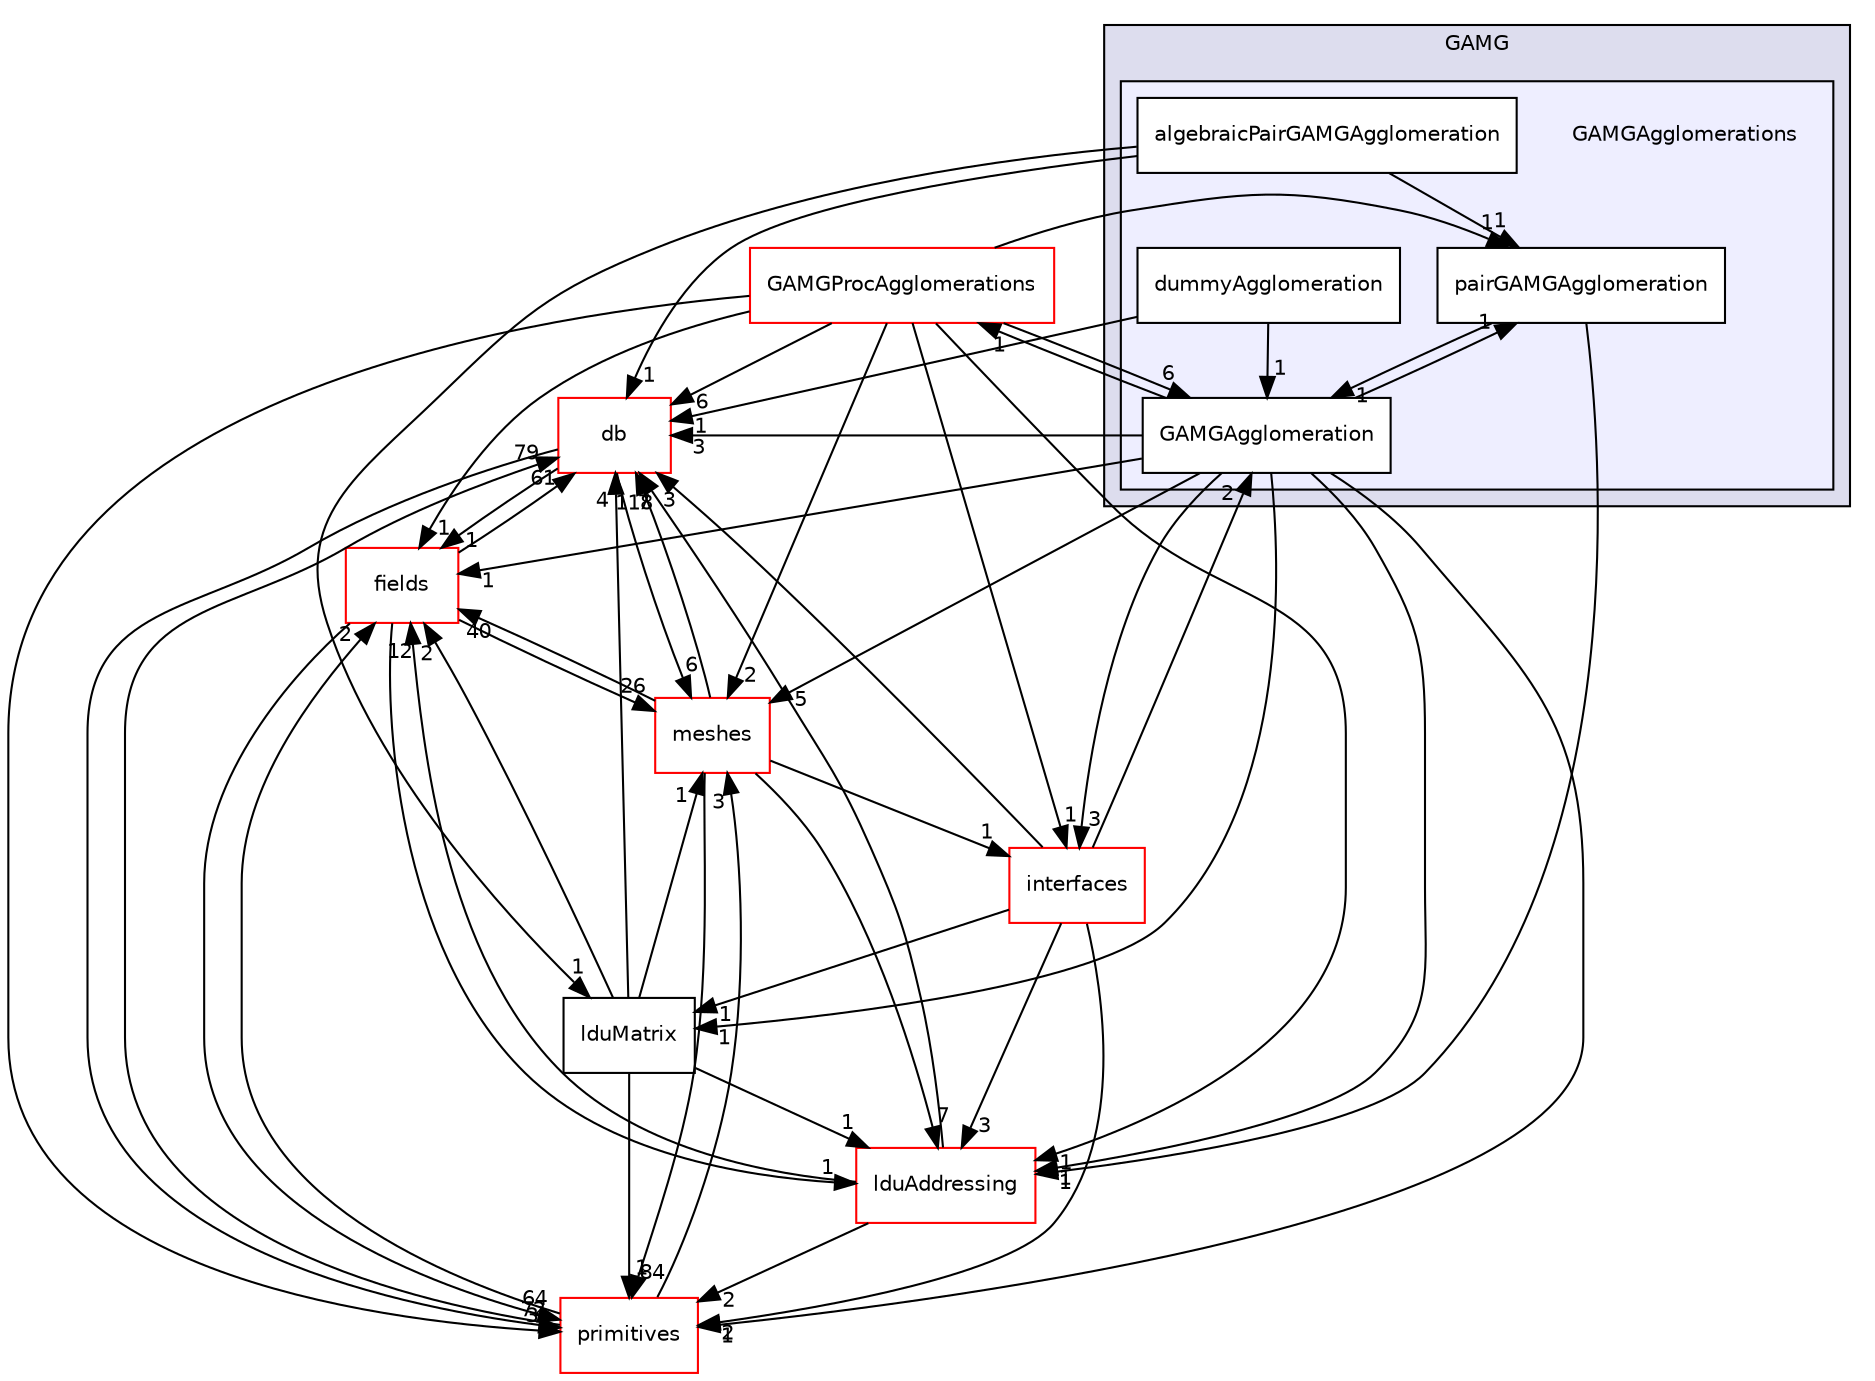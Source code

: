 digraph "src/OpenFOAM/matrices/lduMatrix/solvers/GAMG/GAMGAgglomerations" {
  bgcolor=transparent;
  compound=true
  node [ fontsize="10", fontname="Helvetica"];
  edge [ labelfontsize="10", labelfontname="Helvetica"];
  subgraph clusterdir_fd9be80e4ce10132ec26d36b30f21b7d {
    graph [ bgcolor="#ddddee", pencolor="black", label="GAMG" fontname="Helvetica", fontsize="10", URL="dir_fd9be80e4ce10132ec26d36b30f21b7d.html"]
  subgraph clusterdir_a924fc5b9b02d4bfaf9b6fb6bcc671ab {
    graph [ bgcolor="#eeeeff", pencolor="black", label="" URL="dir_a924fc5b9b02d4bfaf9b6fb6bcc671ab.html"];
    dir_a924fc5b9b02d4bfaf9b6fb6bcc671ab [shape=plaintext label="GAMGAgglomerations"];
    dir_ce1fefca8d8766bf859c0f32ba3a3fb9 [shape=box label="algebraicPairGAMGAgglomeration" color="black" fillcolor="white" style="filled" URL="dir_ce1fefca8d8766bf859c0f32ba3a3fb9.html"];
    dir_b00d3d3a2d0bc95de7a9a4e141c8985f [shape=box label="dummyAgglomeration" color="black" fillcolor="white" style="filled" URL="dir_b00d3d3a2d0bc95de7a9a4e141c8985f.html"];
    dir_b5599fb2c4dec7f26687217d7b2b7eda [shape=box label="GAMGAgglomeration" color="black" fillcolor="white" style="filled" URL="dir_b5599fb2c4dec7f26687217d7b2b7eda.html"];
    dir_8b3998cc144f2a2919dd0749e30e9bc3 [shape=box label="pairGAMGAgglomeration" color="black" fillcolor="white" style="filled" URL="dir_8b3998cc144f2a2919dd0749e30e9bc3.html"];
  }
  }
  dir_962442b8f989d5529fab5e0f0e4ffb74 [shape=box label="fields" color="red" URL="dir_962442b8f989d5529fab5e0f0e4ffb74.html"];
  dir_aa2423979fb45fc41c393a5db370ab21 [shape=box label="meshes" color="red" URL="dir_aa2423979fb45fc41c393a5db370ab21.html"];
  dir_354e0e3f4a321ccc8878de612aa38840 [shape=box label="interfaces" color="red" URL="dir_354e0e3f4a321ccc8878de612aa38840.html"];
  dir_63c634f7a7cfd679ac26c67fb30fc32f [shape=box label="db" color="red" URL="dir_63c634f7a7cfd679ac26c67fb30fc32f.html"];
  dir_12547202c65033a69d4e18947f2fbe2a [shape=box label="lduAddressing" color="red" URL="dir_12547202c65033a69d4e18947f2fbe2a.html"];
  dir_e29b5ea92f1450a27f449a4b2bdeb476 [shape=box label="GAMGProcAgglomerations" color="red" URL="dir_e29b5ea92f1450a27f449a4b2bdeb476.html"];
  dir_3e50f45338116b169052b428016851aa [shape=box label="primitives" color="red" URL="dir_3e50f45338116b169052b428016851aa.html"];
  dir_1ce70feb2b06c30ebd4091245573b99e [shape=box label="lduMatrix" URL="dir_1ce70feb2b06c30ebd4091245573b99e.html"];
  dir_8b3998cc144f2a2919dd0749e30e9bc3->dir_b5599fb2c4dec7f26687217d7b2b7eda [headlabel="1", labeldistance=1.5 headhref="dir_002183_002182.html"];
  dir_8b3998cc144f2a2919dd0749e30e9bc3->dir_12547202c65033a69d4e18947f2fbe2a [headlabel="1", labeldistance=1.5 headhref="dir_002183_002140.html"];
  dir_962442b8f989d5529fab5e0f0e4ffb74->dir_aa2423979fb45fc41c393a5db370ab21 [headlabel="26", labeldistance=1.5 headhref="dir_002022_002228.html"];
  dir_962442b8f989d5529fab5e0f0e4ffb74->dir_63c634f7a7cfd679ac26c67fb30fc32f [headlabel="61", labeldistance=1.5 headhref="dir_002022_001954.html"];
  dir_962442b8f989d5529fab5e0f0e4ffb74->dir_12547202c65033a69d4e18947f2fbe2a [headlabel="1", labeldistance=1.5 headhref="dir_002022_002140.html"];
  dir_962442b8f989d5529fab5e0f0e4ffb74->dir_3e50f45338116b169052b428016851aa [headlabel="64", labeldistance=1.5 headhref="dir_002022_002326.html"];
  dir_b00d3d3a2d0bc95de7a9a4e141c8985f->dir_b5599fb2c4dec7f26687217d7b2b7eda [headlabel="1", labeldistance=1.5 headhref="dir_002181_002182.html"];
  dir_b00d3d3a2d0bc95de7a9a4e141c8985f->dir_63c634f7a7cfd679ac26c67fb30fc32f [headlabel="1", labeldistance=1.5 headhref="dir_002181_001954.html"];
  dir_ce1fefca8d8766bf859c0f32ba3a3fb9->dir_8b3998cc144f2a2919dd0749e30e9bc3 [headlabel="1", labeldistance=1.5 headhref="dir_002180_002183.html"];
  dir_ce1fefca8d8766bf859c0f32ba3a3fb9->dir_63c634f7a7cfd679ac26c67fb30fc32f [headlabel="1", labeldistance=1.5 headhref="dir_002180_001954.html"];
  dir_ce1fefca8d8766bf859c0f32ba3a3fb9->dir_1ce70feb2b06c30ebd4091245573b99e [headlabel="1", labeldistance=1.5 headhref="dir_002180_002150.html"];
  dir_aa2423979fb45fc41c393a5db370ab21->dir_962442b8f989d5529fab5e0f0e4ffb74 [headlabel="40", labeldistance=1.5 headhref="dir_002228_002022.html"];
  dir_aa2423979fb45fc41c393a5db370ab21->dir_354e0e3f4a321ccc8878de612aa38840 [headlabel="1", labeldistance=1.5 headhref="dir_002228_002196.html"];
  dir_aa2423979fb45fc41c393a5db370ab21->dir_63c634f7a7cfd679ac26c67fb30fc32f [headlabel="118", labeldistance=1.5 headhref="dir_002228_001954.html"];
  dir_aa2423979fb45fc41c393a5db370ab21->dir_12547202c65033a69d4e18947f2fbe2a [headlabel="7", labeldistance=1.5 headhref="dir_002228_002140.html"];
  dir_aa2423979fb45fc41c393a5db370ab21->dir_3e50f45338116b169052b428016851aa [headlabel="84", labeldistance=1.5 headhref="dir_002228_002326.html"];
  dir_b5599fb2c4dec7f26687217d7b2b7eda->dir_8b3998cc144f2a2919dd0749e30e9bc3 [headlabel="1", labeldistance=1.5 headhref="dir_002182_002183.html"];
  dir_b5599fb2c4dec7f26687217d7b2b7eda->dir_962442b8f989d5529fab5e0f0e4ffb74 [headlabel="1", labeldistance=1.5 headhref="dir_002182_002022.html"];
  dir_b5599fb2c4dec7f26687217d7b2b7eda->dir_aa2423979fb45fc41c393a5db370ab21 [headlabel="5", labeldistance=1.5 headhref="dir_002182_002228.html"];
  dir_b5599fb2c4dec7f26687217d7b2b7eda->dir_354e0e3f4a321ccc8878de612aa38840 [headlabel="3", labeldistance=1.5 headhref="dir_002182_002196.html"];
  dir_b5599fb2c4dec7f26687217d7b2b7eda->dir_63c634f7a7cfd679ac26c67fb30fc32f [headlabel="3", labeldistance=1.5 headhref="dir_002182_001954.html"];
  dir_b5599fb2c4dec7f26687217d7b2b7eda->dir_12547202c65033a69d4e18947f2fbe2a [headlabel="1", labeldistance=1.5 headhref="dir_002182_002140.html"];
  dir_b5599fb2c4dec7f26687217d7b2b7eda->dir_e29b5ea92f1450a27f449a4b2bdeb476 [headlabel="1", labeldistance=1.5 headhref="dir_002182_002184.html"];
  dir_b5599fb2c4dec7f26687217d7b2b7eda->dir_3e50f45338116b169052b428016851aa [headlabel="1", labeldistance=1.5 headhref="dir_002182_002326.html"];
  dir_b5599fb2c4dec7f26687217d7b2b7eda->dir_1ce70feb2b06c30ebd4091245573b99e [headlabel="1", labeldistance=1.5 headhref="dir_002182_002150.html"];
  dir_354e0e3f4a321ccc8878de612aa38840->dir_b5599fb2c4dec7f26687217d7b2b7eda [headlabel="2", labeldistance=1.5 headhref="dir_002196_002182.html"];
  dir_354e0e3f4a321ccc8878de612aa38840->dir_63c634f7a7cfd679ac26c67fb30fc32f [headlabel="3", labeldistance=1.5 headhref="dir_002196_001954.html"];
  dir_354e0e3f4a321ccc8878de612aa38840->dir_12547202c65033a69d4e18947f2fbe2a [headlabel="3", labeldistance=1.5 headhref="dir_002196_002140.html"];
  dir_354e0e3f4a321ccc8878de612aa38840->dir_3e50f45338116b169052b428016851aa [headlabel="2", labeldistance=1.5 headhref="dir_002196_002326.html"];
  dir_354e0e3f4a321ccc8878de612aa38840->dir_1ce70feb2b06c30ebd4091245573b99e [headlabel="1", labeldistance=1.5 headhref="dir_002196_002150.html"];
  dir_63c634f7a7cfd679ac26c67fb30fc32f->dir_962442b8f989d5529fab5e0f0e4ffb74 [headlabel="1", labeldistance=1.5 headhref="dir_001954_002022.html"];
  dir_63c634f7a7cfd679ac26c67fb30fc32f->dir_aa2423979fb45fc41c393a5db370ab21 [headlabel="6", labeldistance=1.5 headhref="dir_001954_002228.html"];
  dir_63c634f7a7cfd679ac26c67fb30fc32f->dir_3e50f45338116b169052b428016851aa [headlabel="72", labeldistance=1.5 headhref="dir_001954_002326.html"];
  dir_12547202c65033a69d4e18947f2fbe2a->dir_962442b8f989d5529fab5e0f0e4ffb74 [headlabel="12", labeldistance=1.5 headhref="dir_002140_002022.html"];
  dir_12547202c65033a69d4e18947f2fbe2a->dir_63c634f7a7cfd679ac26c67fb30fc32f [headlabel="7", labeldistance=1.5 headhref="dir_002140_001954.html"];
  dir_12547202c65033a69d4e18947f2fbe2a->dir_3e50f45338116b169052b428016851aa [headlabel="2", labeldistance=1.5 headhref="dir_002140_002326.html"];
  dir_e29b5ea92f1450a27f449a4b2bdeb476->dir_8b3998cc144f2a2919dd0749e30e9bc3 [headlabel="1", labeldistance=1.5 headhref="dir_002184_002183.html"];
  dir_e29b5ea92f1450a27f449a4b2bdeb476->dir_962442b8f989d5529fab5e0f0e4ffb74 [headlabel="1", labeldistance=1.5 headhref="dir_002184_002022.html"];
  dir_e29b5ea92f1450a27f449a4b2bdeb476->dir_aa2423979fb45fc41c393a5db370ab21 [headlabel="2", labeldistance=1.5 headhref="dir_002184_002228.html"];
  dir_e29b5ea92f1450a27f449a4b2bdeb476->dir_b5599fb2c4dec7f26687217d7b2b7eda [headlabel="6", labeldistance=1.5 headhref="dir_002184_002182.html"];
  dir_e29b5ea92f1450a27f449a4b2bdeb476->dir_354e0e3f4a321ccc8878de612aa38840 [headlabel="1", labeldistance=1.5 headhref="dir_002184_002196.html"];
  dir_e29b5ea92f1450a27f449a4b2bdeb476->dir_63c634f7a7cfd679ac26c67fb30fc32f [headlabel="6", labeldistance=1.5 headhref="dir_002184_001954.html"];
  dir_e29b5ea92f1450a27f449a4b2bdeb476->dir_12547202c65033a69d4e18947f2fbe2a [headlabel="1", labeldistance=1.5 headhref="dir_002184_002140.html"];
  dir_e29b5ea92f1450a27f449a4b2bdeb476->dir_3e50f45338116b169052b428016851aa [headlabel="3", labeldistance=1.5 headhref="dir_002184_002326.html"];
  dir_3e50f45338116b169052b428016851aa->dir_962442b8f989d5529fab5e0f0e4ffb74 [headlabel="2", labeldistance=1.5 headhref="dir_002326_002022.html"];
  dir_3e50f45338116b169052b428016851aa->dir_aa2423979fb45fc41c393a5db370ab21 [headlabel="3", labeldistance=1.5 headhref="dir_002326_002228.html"];
  dir_3e50f45338116b169052b428016851aa->dir_63c634f7a7cfd679ac26c67fb30fc32f [headlabel="79", labeldistance=1.5 headhref="dir_002326_001954.html"];
  dir_1ce70feb2b06c30ebd4091245573b99e->dir_962442b8f989d5529fab5e0f0e4ffb74 [headlabel="2", labeldistance=1.5 headhref="dir_002150_002022.html"];
  dir_1ce70feb2b06c30ebd4091245573b99e->dir_aa2423979fb45fc41c393a5db370ab21 [headlabel="1", labeldistance=1.5 headhref="dir_002150_002228.html"];
  dir_1ce70feb2b06c30ebd4091245573b99e->dir_63c634f7a7cfd679ac26c67fb30fc32f [headlabel="4", labeldistance=1.5 headhref="dir_002150_001954.html"];
  dir_1ce70feb2b06c30ebd4091245573b99e->dir_12547202c65033a69d4e18947f2fbe2a [headlabel="1", labeldistance=1.5 headhref="dir_002150_002140.html"];
  dir_1ce70feb2b06c30ebd4091245573b99e->dir_3e50f45338116b169052b428016851aa [headlabel="1", labeldistance=1.5 headhref="dir_002150_002326.html"];
}
